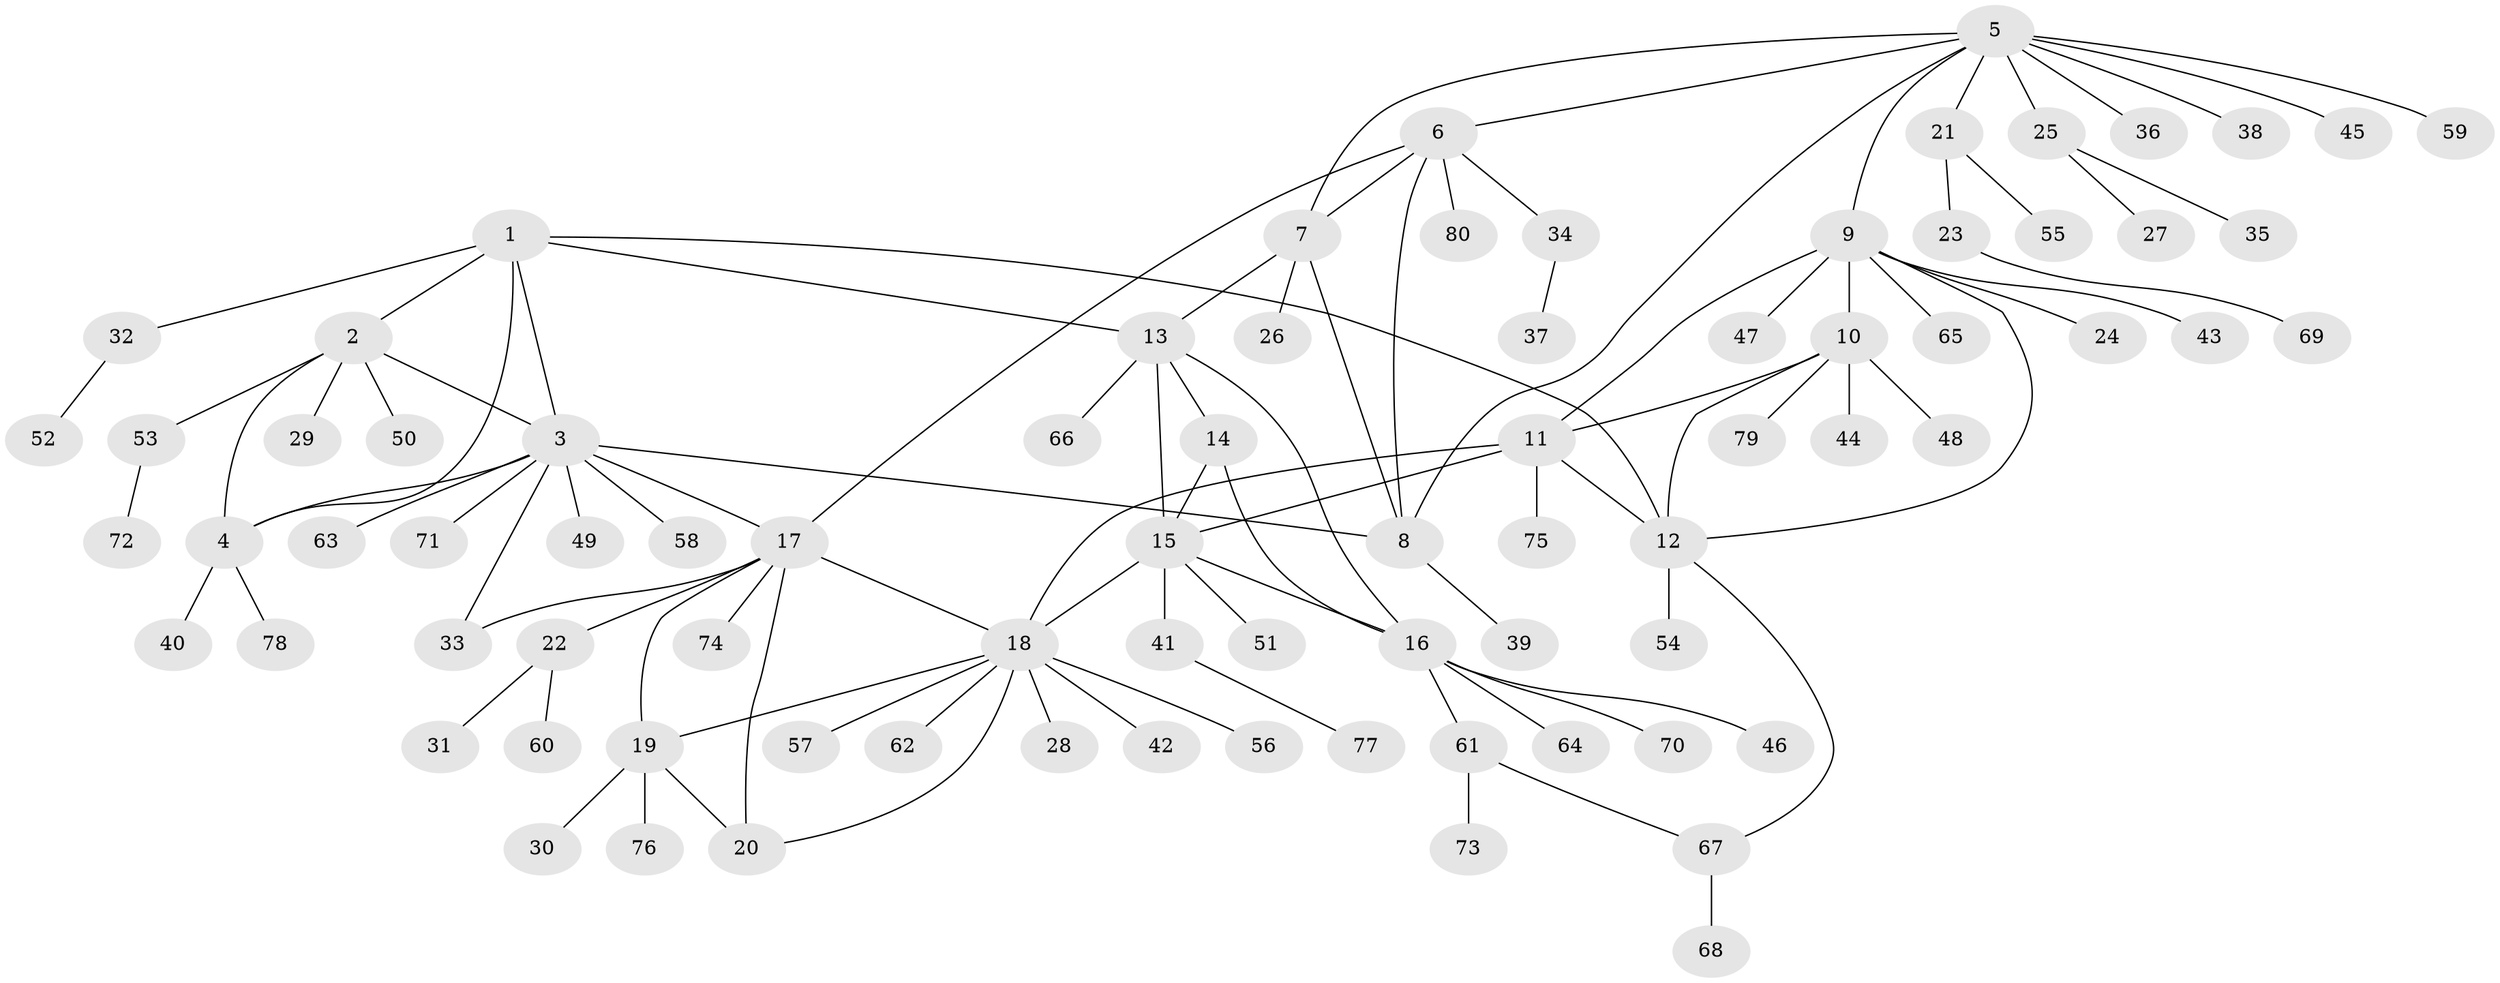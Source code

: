 // coarse degree distribution, {4: 0.08333333333333333, 3: 0.08333333333333333, 1: 0.5416666666666666, 5: 0.20833333333333334, 2: 0.041666666666666664, 6: 0.041666666666666664}
// Generated by graph-tools (version 1.1) at 2025/57/03/04/25 21:57:49]
// undirected, 80 vertices, 102 edges
graph export_dot {
graph [start="1"]
  node [color=gray90,style=filled];
  1;
  2;
  3;
  4;
  5;
  6;
  7;
  8;
  9;
  10;
  11;
  12;
  13;
  14;
  15;
  16;
  17;
  18;
  19;
  20;
  21;
  22;
  23;
  24;
  25;
  26;
  27;
  28;
  29;
  30;
  31;
  32;
  33;
  34;
  35;
  36;
  37;
  38;
  39;
  40;
  41;
  42;
  43;
  44;
  45;
  46;
  47;
  48;
  49;
  50;
  51;
  52;
  53;
  54;
  55;
  56;
  57;
  58;
  59;
  60;
  61;
  62;
  63;
  64;
  65;
  66;
  67;
  68;
  69;
  70;
  71;
  72;
  73;
  74;
  75;
  76;
  77;
  78;
  79;
  80;
  1 -- 2;
  1 -- 3;
  1 -- 4;
  1 -- 12;
  1 -- 13;
  1 -- 32;
  2 -- 3;
  2 -- 4;
  2 -- 29;
  2 -- 50;
  2 -- 53;
  3 -- 4;
  3 -- 8;
  3 -- 17;
  3 -- 33;
  3 -- 49;
  3 -- 58;
  3 -- 63;
  3 -- 71;
  4 -- 40;
  4 -- 78;
  5 -- 6;
  5 -- 7;
  5 -- 8;
  5 -- 9;
  5 -- 21;
  5 -- 25;
  5 -- 36;
  5 -- 38;
  5 -- 45;
  5 -- 59;
  6 -- 7;
  6 -- 8;
  6 -- 17;
  6 -- 34;
  6 -- 80;
  7 -- 8;
  7 -- 13;
  7 -- 26;
  8 -- 39;
  9 -- 10;
  9 -- 11;
  9 -- 12;
  9 -- 24;
  9 -- 43;
  9 -- 47;
  9 -- 65;
  10 -- 11;
  10 -- 12;
  10 -- 44;
  10 -- 48;
  10 -- 79;
  11 -- 12;
  11 -- 15;
  11 -- 18;
  11 -- 75;
  12 -- 54;
  12 -- 67;
  13 -- 14;
  13 -- 15;
  13 -- 16;
  13 -- 66;
  14 -- 15;
  14 -- 16;
  15 -- 16;
  15 -- 18;
  15 -- 41;
  15 -- 51;
  16 -- 46;
  16 -- 61;
  16 -- 64;
  16 -- 70;
  17 -- 18;
  17 -- 19;
  17 -- 20;
  17 -- 22;
  17 -- 33;
  17 -- 74;
  18 -- 19;
  18 -- 20;
  18 -- 28;
  18 -- 42;
  18 -- 56;
  18 -- 57;
  18 -- 62;
  19 -- 20;
  19 -- 30;
  19 -- 76;
  21 -- 23;
  21 -- 55;
  22 -- 31;
  22 -- 60;
  23 -- 69;
  25 -- 27;
  25 -- 35;
  32 -- 52;
  34 -- 37;
  41 -- 77;
  53 -- 72;
  61 -- 67;
  61 -- 73;
  67 -- 68;
}
